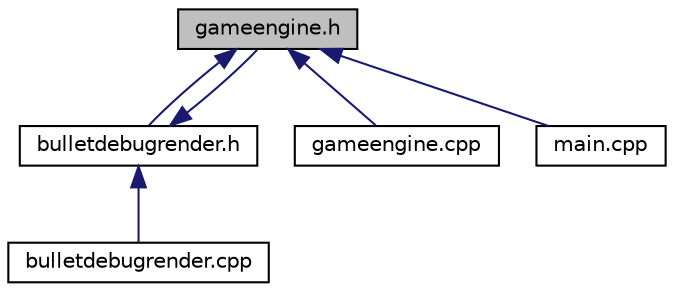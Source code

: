 digraph "gameengine.h"
{
  edge [fontname="Helvetica",fontsize="10",labelfontname="Helvetica",labelfontsize="10"];
  node [fontname="Helvetica",fontsize="10",shape=record];
  Node1 [label="gameengine.h",height=0.2,width=0.4,color="black", fillcolor="grey75", style="filled", fontcolor="black"];
  Node1 -> Node2 [dir="back",color="midnightblue",fontsize="10",style="solid",fontname="Helvetica"];
  Node2 [label="bulletdebugrender.h",height=0.2,width=0.4,color="black", fillcolor="white", style="filled",URL="$bulletdebugrender_8h.html"];
  Node2 -> Node3 [dir="back",color="midnightblue",fontsize="10",style="solid",fontname="Helvetica"];
  Node3 [label="bulletdebugrender.cpp",height=0.2,width=0.4,color="black", fillcolor="white", style="filled",URL="$bulletdebugrender_8cpp.html"];
  Node2 -> Node1 [dir="back",color="midnightblue",fontsize="10",style="solid",fontname="Helvetica"];
  Node1 -> Node4 [dir="back",color="midnightblue",fontsize="10",style="solid",fontname="Helvetica"];
  Node4 [label="gameengine.cpp",height=0.2,width=0.4,color="black", fillcolor="white", style="filled",URL="$gameengine_8cpp.html"];
  Node1 -> Node5 [dir="back",color="midnightblue",fontsize="10",style="solid",fontname="Helvetica"];
  Node5 [label="main.cpp",height=0.2,width=0.4,color="black", fillcolor="white", style="filled",URL="$main_8cpp.html"];
}
